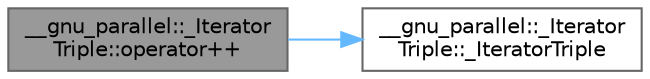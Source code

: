 digraph "__gnu_parallel::_IteratorTriple::operator++"
{
 // LATEX_PDF_SIZE
  bgcolor="transparent";
  edge [fontname=Helvetica,fontsize=10,labelfontname=Helvetica,labelfontsize=10];
  node [fontname=Helvetica,fontsize=10,shape=box,height=0.2,width=0.4];
  rankdir="LR";
  Node1 [id="Node000001",label="__gnu_parallel::_Iterator\lTriple::operator++",height=0.2,width=0.4,color="gray40", fillcolor="grey60", style="filled", fontcolor="black",tooltip=" "];
  Node1 -> Node2 [id="edge2_Node000001_Node000002",color="steelblue1",style="solid",tooltip=" "];
  Node2 [id="Node000002",label="__gnu_parallel::_Iterator\lTriple::_IteratorTriple",height=0.2,width=0.4,color="grey40", fillcolor="white", style="filled",URL="$class____gnu__parallel_1_1___iterator_triple.html#a908cf171e1c24b2fe78259cabee751a5",tooltip=" "];
}
